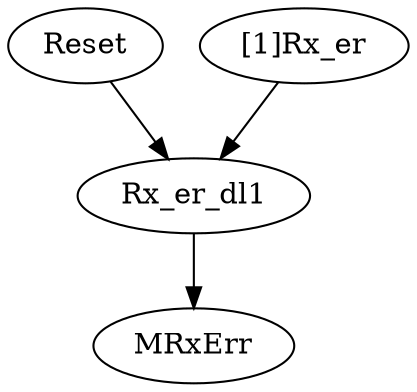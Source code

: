strict digraph "" {
	Reset	 [complexity=3,
		importance=0.177418280215,
		rank=0.0591394267382];
	Rx_er_dl1	 [complexity=2,
		importance=0.0769984060722,
		rank=0.0384992030361];
	Reset -> Rx_er_dl1;
	MRxErr	 [complexity=0,
		importance=0.0412805724326,
		rank=0.0];
	Rx_er_dl1 -> MRxErr;
	"[1]Rx_er"	 [complexity=4,
		importance=0.100419874142,
		rank=0.0251049685356];
	"[1]Rx_er" -> Rx_er_dl1;
}
